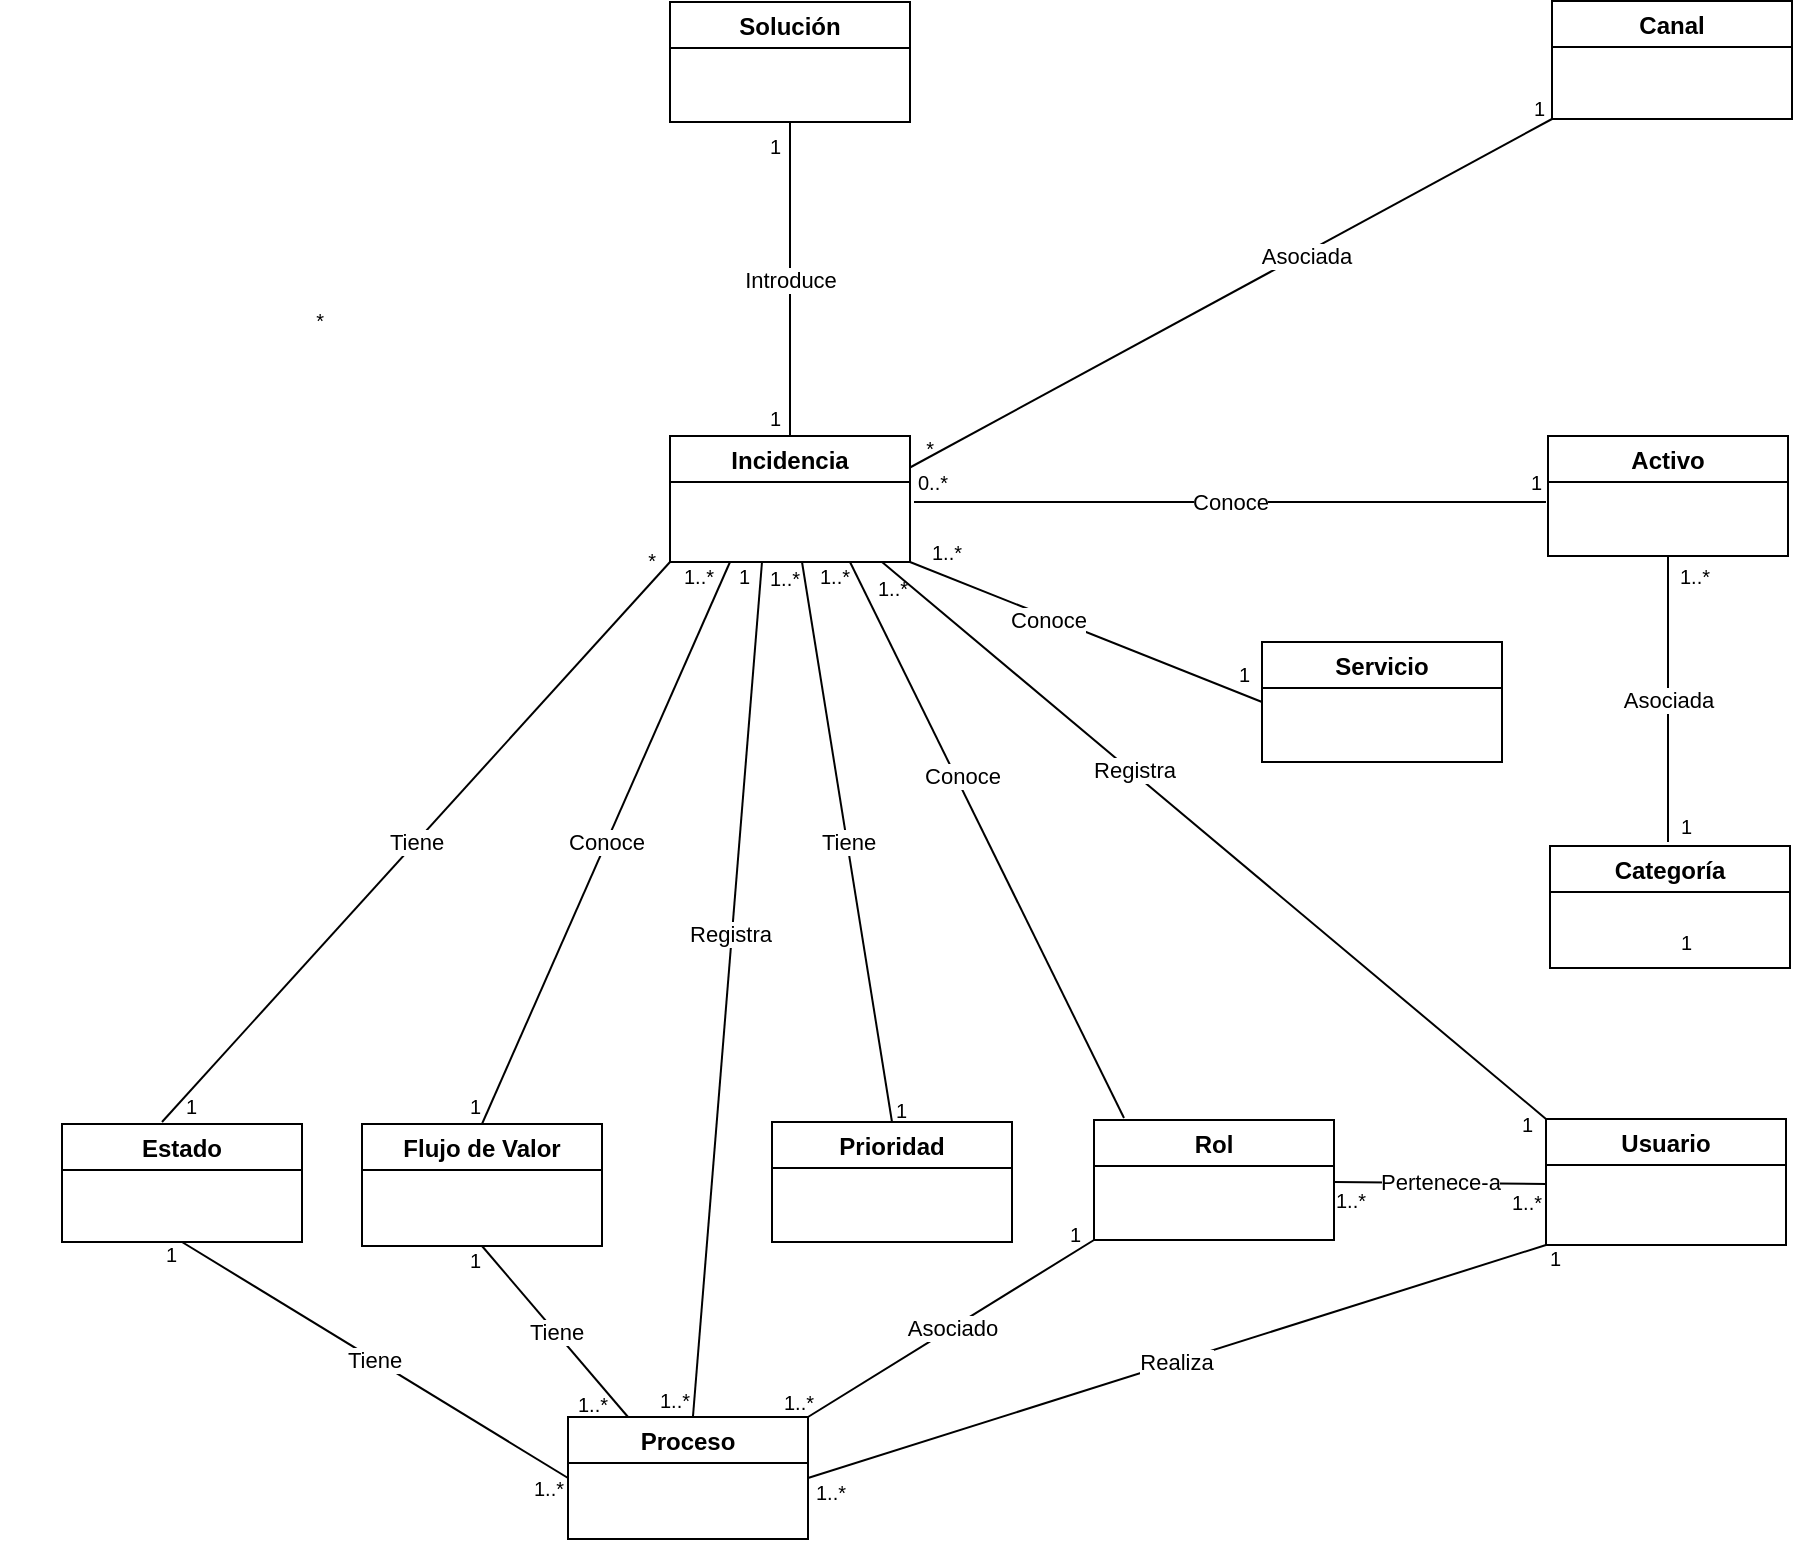 <mxfile>
    <diagram id="Pm2dtwg_IfOIJH5rU_0D" name="MD-01">
        <mxGraphModel dx="1386" dy="574" grid="1" gridSize="10" guides="1" tooltips="1" connect="1" arrows="1" fold="1" page="1" pageScale="1" pageWidth="827" pageHeight="1169" math="0" shadow="0">
            <root>
                <mxCell id="t3vJR1xbviDKZEFFyHin-0"/>
                <mxCell id="t3vJR1xbviDKZEFFyHin-1" parent="t3vJR1xbviDKZEFFyHin-0"/>
                <mxCell id="mkSb6riM9dk2xpS5XPvA-4" value="Solución" style="swimlane;startSize=23;rounded=0;" parent="t3vJR1xbviDKZEFFyHin-1" vertex="1">
                    <mxGeometry x="314" y="80" width="120" height="60" as="geometry"/>
                </mxCell>
                <mxCell id="mkSb6riM9dk2xpS5XPvA-56" value="1" style="resizable=0;html=1;align=left;verticalAlign=top;labelBackgroundColor=none;fontSize=10" parent="mkSb6riM9dk2xpS5XPvA-4" connectable="0" vertex="1">
                    <mxGeometry x="48" y="60" as="geometry"/>
                </mxCell>
                <mxCell id="f75BUdV_YP0Q4YML3u-z-308" value="Realiza" style="edgeStyle=none;html=1;entryX=1;entryY=0.5;entryDx=0;entryDy=0;endArrow=none;endFill=0;exitX=0;exitY=1;exitDx=0;exitDy=0;" parent="t3vJR1xbviDKZEFFyHin-1" target="18" edge="1" source="mkSb6riM9dk2xpS5XPvA-6">
                    <mxGeometry relative="1" as="geometry">
                        <mxPoint x="590" y="818" as="sourcePoint"/>
                        <mxPoint x="348" y="701.0" as="targetPoint"/>
                    </mxGeometry>
                </mxCell>
                <mxCell id="89" style="edgeStyle=none;html=1;exitX=0;exitY=0;exitDx=0;exitDy=0;endArrow=none;endFill=0;" parent="t3vJR1xbviDKZEFFyHin-1" source="mkSb6riM9dk2xpS5XPvA-6" edge="1">
                    <mxGeometry relative="1" as="geometry">
                        <mxPoint x="420" y="360" as="targetPoint"/>
                    </mxGeometry>
                </mxCell>
                <mxCell id="90" value="Registra" style="edgeLabel;html=1;align=center;verticalAlign=middle;resizable=0;points=[];" parent="89" vertex="1" connectable="0">
                    <mxGeometry x="0.245" y="-1" relative="1" as="geometry">
                        <mxPoint as="offset"/>
                    </mxGeometry>
                </mxCell>
                <mxCell id="mkSb6riM9dk2xpS5XPvA-6" value="Usuario" style="swimlane;rounded=0;startSize=23;" parent="t3vJR1xbviDKZEFFyHin-1" vertex="1">
                    <mxGeometry x="752" y="638.5" width="120" height="63" as="geometry"/>
                </mxCell>
                <mxCell id="mkSb6riM9dk2xpS5XPvA-8" value="Servicio" style="swimlane;startSize=23;rounded=0;" parent="t3vJR1xbviDKZEFFyHin-1" vertex="1">
                    <mxGeometry x="610" y="400" width="120" height="60" as="geometry"/>
                </mxCell>
                <mxCell id="59" value="Asociada" style="edgeStyle=none;html=1;entryX=0.5;entryY=1;entryDx=0;entryDy=0;endArrow=none;endFill=0;" parent="t3vJR1xbviDKZEFFyHin-1" target="51" edge="1">
                    <mxGeometry relative="1" as="geometry">
                        <mxPoint x="813" y="500" as="sourcePoint"/>
                    </mxGeometry>
                </mxCell>
                <mxCell id="mkSb6riM9dk2xpS5XPvA-10" value="Categoría" style="swimlane;startSize=23;rounded=0;" parent="t3vJR1xbviDKZEFFyHin-1" vertex="1">
                    <mxGeometry x="754" y="502" width="120" height="61" as="geometry"/>
                </mxCell>
                <mxCell id="mkSb6riM9dk2xpS5XPvA-11" value="Prioridad" style="swimlane;startSize=23;rounded=0;" parent="t3vJR1xbviDKZEFFyHin-1" vertex="1">
                    <mxGeometry x="365" y="640" width="120" height="60" as="geometry"/>
                </mxCell>
                <mxCell id="mkSb6riM9dk2xpS5XPvA-12" value="Tiene" style="edgeStyle=none;html=1;entryX=0.5;entryY=0;entryDx=0;entryDy=0;endArrow=none;endFill=0;startArrow=none;startFill=0;rounded=0;" parent="t3vJR1xbviDKZEFFyHin-1" target="mkSb6riM9dk2xpS5XPvA-11" edge="1">
                    <mxGeometry relative="1" as="geometry">
                        <mxPoint x="223" y="638" as="targetPoint"/>
                        <mxPoint x="380" y="360" as="sourcePoint"/>
                    </mxGeometry>
                </mxCell>
                <mxCell id="91" value="1..*" style="edgeLabel;html=1;align=center;verticalAlign=middle;resizable=0;points=[];fontSize=10;" parent="mkSb6riM9dk2xpS5XPvA-12" vertex="1" connectable="0">
                    <mxGeometry x="-0.81" y="-3" relative="1" as="geometry">
                        <mxPoint x="-11" y="-19" as="offset"/>
                    </mxGeometry>
                </mxCell>
                <mxCell id="mkSb6riM9dk2xpS5XPvA-13" style="edgeStyle=none;html=1;exitX=1;exitY=1;exitDx=0;exitDy=0;entryX=0;entryY=0.5;entryDx=0;entryDy=0;endArrow=none;endFill=0;startArrow=none;startFill=0;rounded=0;" parent="t3vJR1xbviDKZEFFyHin-1" source="mkSb6riM9dk2xpS5XPvA-17" target="mkSb6riM9dk2xpS5XPvA-8" edge="1">
                    <mxGeometry relative="1" as="geometry"/>
                </mxCell>
                <mxCell id="mkSb6riM9dk2xpS5XPvA-14" value="Conoce" style="edgeLabel;html=1;align=center;verticalAlign=middle;resizable=0;points=[];rounded=0;" parent="mkSb6riM9dk2xpS5XPvA-13" vertex="1" connectable="0">
                    <mxGeometry x="-0.204" y="-3" relative="1" as="geometry">
                        <mxPoint y="-2" as="offset"/>
                    </mxGeometry>
                </mxCell>
                <mxCell id="9" value="Tiene" style="edgeStyle=none;html=1;exitX=0;exitY=1;exitDx=0;exitDy=0;endArrow=none;endFill=0;" parent="t3vJR1xbviDKZEFFyHin-1" source="mkSb6riM9dk2xpS5XPvA-17" edge="1">
                    <mxGeometry relative="1" as="geometry">
                        <mxPoint x="60" y="640" as="targetPoint"/>
                    </mxGeometry>
                </mxCell>
                <mxCell id="20" style="edgeStyle=none;html=1;endArrow=none;endFill=0;" parent="t3vJR1xbviDKZEFFyHin-1" target="18" edge="1">
                    <mxGeometry relative="1" as="geometry">
                        <mxPoint x="360" y="360" as="sourcePoint"/>
                    </mxGeometry>
                </mxCell>
                <mxCell id="23" value="Registra" style="edgeLabel;html=1;align=center;verticalAlign=middle;resizable=0;points=[];" parent="20" vertex="1" connectable="0">
                    <mxGeometry x="-0.132" relative="1" as="geometry">
                        <mxPoint x="-1" as="offset"/>
                    </mxGeometry>
                </mxCell>
                <mxCell id="25" style="edgeStyle=none;html=1;exitX=1;exitY=0.25;exitDx=0;exitDy=0;entryX=0;entryY=1;entryDx=0;entryDy=0;endArrow=none;endFill=0;" parent="t3vJR1xbviDKZEFFyHin-1" source="mkSb6riM9dk2xpS5XPvA-17" target="24" edge="1">
                    <mxGeometry relative="1" as="geometry"/>
                </mxCell>
                <mxCell id="26" value="Asociada" style="edgeLabel;html=1;align=center;verticalAlign=middle;resizable=0;points=[];" parent="25" vertex="1" connectable="0">
                    <mxGeometry x="0.442" y="1" relative="1" as="geometry">
                        <mxPoint x="-33" y="21" as="offset"/>
                    </mxGeometry>
                </mxCell>
                <mxCell id="48" value="Tiene" style="edgeStyle=none;html=1;entryX=0.5;entryY=1;entryDx=0;entryDy=0;endArrow=none;endFill=0;exitX=0.25;exitY=0;exitDx=0;exitDy=0;" parent="t3vJR1xbviDKZEFFyHin-1" source="18" target="47" edge="1">
                    <mxGeometry relative="1" as="geometry">
                        <mxPoint x="435" y="370" as="sourcePoint"/>
                    </mxGeometry>
                </mxCell>
                <mxCell id="70" style="edgeStyle=none;html=1;entryX=0.125;entryY=-0.017;entryDx=0;entryDy=0;entryPerimeter=0;endArrow=none;endFill=0;exitX=0.75;exitY=1;exitDx=0;exitDy=0;" parent="t3vJR1xbviDKZEFFyHin-1" target="mkSb6riM9dk2xpS5XPvA-19" edge="1" source="mkSb6riM9dk2xpS5XPvA-17">
                    <mxGeometry relative="1" as="geometry">
                        <mxPoint x="410" y="360" as="sourcePoint"/>
                    </mxGeometry>
                </mxCell>
                <mxCell id="71" value="Conoce" style="edgeLabel;html=1;align=center;verticalAlign=middle;resizable=0;points=[];" parent="70" vertex="1" connectable="0">
                    <mxGeometry x="-0.223" y="3" relative="1" as="geometry">
                        <mxPoint as="offset"/>
                    </mxGeometry>
                </mxCell>
                <mxCell id="77" value="Conoce" style="edgeStyle=none;html=1;exitX=0.25;exitY=1;exitDx=0;exitDy=0;entryX=0.5;entryY=0;entryDx=0;entryDy=0;endArrow=none;endFill=0;" parent="t3vJR1xbviDKZEFFyHin-1" source="mkSb6riM9dk2xpS5XPvA-17" target="47" edge="1">
                    <mxGeometry relative="1" as="geometry"/>
                </mxCell>
                <mxCell id="eRlN3CDarL9uDfCa17Hm-93" value="Conoce" style="edgeStyle=none;html=1;endArrow=none;endFill=0;" edge="1" parent="t3vJR1xbviDKZEFFyHin-1">
                    <mxGeometry relative="1" as="geometry">
                        <mxPoint x="436" y="330" as="sourcePoint"/>
                        <mxPoint x="752" y="330" as="targetPoint"/>
                    </mxGeometry>
                </mxCell>
                <mxCell id="mkSb6riM9dk2xpS5XPvA-17" value="Incidencia" style="swimlane;startSize=23;rounded=0;" parent="t3vJR1xbviDKZEFFyHin-1" vertex="1">
                    <mxGeometry x="314" y="297" width="120" height="63" as="geometry"/>
                </mxCell>
                <mxCell id="eRlN3CDarL9uDfCa17Hm-96" value="Asociado" style="edgeStyle=none;html=1;exitX=0;exitY=1;exitDx=0;exitDy=0;entryX=1;entryY=0;entryDx=0;entryDy=0;endArrow=none;endFill=0;" edge="1" parent="t3vJR1xbviDKZEFFyHin-1" source="mkSb6riM9dk2xpS5XPvA-19" target="18">
                    <mxGeometry relative="1" as="geometry"/>
                </mxCell>
                <mxCell id="eRlN3CDarL9uDfCa17Hm-97" value="Pertenece-a" style="edgeStyle=none;html=1;entryX=0;entryY=0.5;entryDx=0;entryDy=0;endArrow=none;endFill=0;" edge="1" parent="t3vJR1xbviDKZEFFyHin-1">
                    <mxGeometry relative="1" as="geometry">
                        <mxPoint x="646" y="670" as="sourcePoint"/>
                        <mxPoint x="752" y="671" as="targetPoint"/>
                    </mxGeometry>
                </mxCell>
                <mxCell id="mkSb6riM9dk2xpS5XPvA-19" value="Rol" style="swimlane;startSize=23;rounded=0;" parent="t3vJR1xbviDKZEFFyHin-1" vertex="1">
                    <mxGeometry x="526" y="639" width="120" height="60" as="geometry"/>
                </mxCell>
                <mxCell id="mkSb6riM9dk2xpS5XPvA-39" value="1..*" style="resizable=0;html=1;align=right;verticalAlign=top;labelBackgroundColor=none;fontSize=10" parent="t3vJR1xbviDKZEFFyHin-1" connectable="0" vertex="1">
                    <mxGeometry x="404.003" y="355" as="geometry"/>
                </mxCell>
                <mxCell id="mkSb6riM9dk2xpS5XPvA-44" value="1..*" style="resizable=0;html=1;align=right;verticalAlign=top;labelBackgroundColor=none;fontSize=10" parent="t3vJR1xbviDKZEFFyHin-1" connectable="0" vertex="1">
                    <mxGeometry x="293.003" y="693" as="geometry">
                        <mxPoint x="-10" y="76" as="offset"/>
                    </mxGeometry>
                </mxCell>
                <mxCell id="mkSb6riM9dk2xpS5XPvA-47" value="1" style="resizable=0;html=1;align=right;verticalAlign=top;labelBackgroundColor=none;fontSize=10" parent="t3vJR1xbviDKZEFFyHin-1" connectable="0" vertex="1">
                    <mxGeometry x="373.003" y="312" as="geometry">
                        <mxPoint x="-19" y="43" as="offset"/>
                    </mxGeometry>
                </mxCell>
                <mxCell id="mkSb6riM9dk2xpS5XPvA-49" value="1" style="resizable=0;html=1;align=left;verticalAlign=top;labelBackgroundColor=none;fontSize=10" parent="t3vJR1xbviDKZEFFyHin-1" connectable="0" vertex="1">
                    <mxGeometry x="425" y="622" as="geometry"/>
                </mxCell>
                <mxCell id="mkSb6riM9dk2xpS5XPvA-51" value="1..*" style="resizable=0;html=1;align=right;verticalAlign=top;labelBackgroundColor=none;fontSize=10" parent="t3vJR1xbviDKZEFFyHin-1" connectable="0" vertex="1">
                    <mxGeometry x="662.003" y="667" as="geometry"/>
                </mxCell>
                <mxCell id="mkSb6riM9dk2xpS5XPvA-55" value="Introduce" style="endArrow=none;html=1;sketch=0;strokeColor=default;jumpStyle=line;exitX=0.5;exitY=0;exitDx=0;exitDy=0;entryX=0.5;entryY=1;entryDx=0;entryDy=0;" parent="t3vJR1xbviDKZEFFyHin-1" source="mkSb6riM9dk2xpS5XPvA-17" target="mkSb6riM9dk2xpS5XPvA-4" edge="1">
                    <mxGeometry width="50" height="50" relative="1" as="geometry">
                        <mxPoint x="402" y="290" as="sourcePoint"/>
                        <mxPoint x="402" y="240" as="targetPoint"/>
                        <Array as="points">
                            <mxPoint x="374" y="250"/>
                        </Array>
                    </mxGeometry>
                </mxCell>
                <mxCell id="mkSb6riM9dk2xpS5XPvA-57" value="1" style="resizable=0;html=1;align=left;verticalAlign=top;labelBackgroundColor=none;fontSize=10" parent="t3vJR1xbviDKZEFFyHin-1" connectable="0" vertex="1">
                    <mxGeometry x="362" y="276" as="geometry"/>
                </mxCell>
                <mxCell id="mkSb6riM9dk2xpS5XPvA-64" value="1..*" style="resizable=0;html=1;align=right;verticalAlign=top;labelBackgroundColor=none;fontSize=10" parent="t3vJR1xbviDKZEFFyHin-1" connectable="0" vertex="1">
                    <mxGeometry x="695.003" y="331" as="geometry">
                        <mxPoint x="139" y="24" as="offset"/>
                    </mxGeometry>
                </mxCell>
                <mxCell id="f75BUdV_YP0Q4YML3u-z-312" value="Tiene" style="edgeStyle=none;html=1;endArrow=none;endFill=0;entryX=0;entryY=0.5;entryDx=0;entryDy=0;exitX=0.5;exitY=1;exitDx=0;exitDy=0;" parent="t3vJR1xbviDKZEFFyHin-1" source="6" target="18" edge="1">
                    <mxGeometry relative="1" as="geometry">
                        <mxPoint x="160" y="680" as="sourcePoint"/>
                        <mxPoint x="240" y="670" as="targetPoint"/>
                    </mxGeometry>
                </mxCell>
                <mxCell id="6" value="Estado" style="swimlane;startSize=23;rounded=0;" parent="t3vJR1xbviDKZEFFyHin-1" vertex="1">
                    <mxGeometry x="10" y="641" width="120" height="59" as="geometry"/>
                </mxCell>
                <mxCell id="13" value="*" style="resizable=0;html=1;align=right;verticalAlign=top;labelBackgroundColor=none;fontSize=10" parent="t3vJR1xbviDKZEFFyHin-1" connectable="0" vertex="1">
                    <mxGeometry x="201.003" y="446" as="geometry">
                        <mxPoint x="106" y="-99" as="offset"/>
                    </mxGeometry>
                </mxCell>
                <mxCell id="15" value="" style="resizable=0;html=1;align=right;verticalAlign=top;labelBackgroundColor=none;fontSize=10" parent="t3vJR1xbviDKZEFFyHin-1" connectable="0" vertex="1">
                    <mxGeometry x="-19.997" y="449" as="geometry">
                        <mxPoint x="353" y="-104" as="offset"/>
                    </mxGeometry>
                </mxCell>
                <mxCell id="5Uyr6uQR5vCZ3jBuObpR-43" value="1" style="resizable=0;html=1;align=left;verticalAlign=top;labelBackgroundColor=none;fontSize=10" parent="t3vJR1xbviDKZEFFyHin-1" connectable="0" vertex="1">
                    <mxGeometry x="70" y="620" as="geometry"/>
                </mxCell>
                <mxCell id="18" value="Proceso" style="swimlane;startSize=23;rounded=0;" parent="t3vJR1xbviDKZEFFyHin-1" vertex="1">
                    <mxGeometry x="263" y="787.5" width="120" height="61" as="geometry"/>
                </mxCell>
                <mxCell id="21" value="1..*" style="resizable=0;html=1;align=left;verticalAlign=top;labelBackgroundColor=none;fontSize=10" parent="t3vJR1xbviDKZEFFyHin-1" connectable="0" vertex="1">
                    <mxGeometry x="587" y="358.5" as="geometry">
                        <mxPoint x="-144" y="-16" as="offset"/>
                    </mxGeometry>
                </mxCell>
                <mxCell id="22" value="*" style="resizable=0;html=1;align=right;verticalAlign=top;labelBackgroundColor=none;fontSize=10" parent="t3vJR1xbviDKZEFFyHin-1" connectable="0" vertex="1">
                    <mxGeometry x="168.003" y="315" as="geometry">
                        <mxPoint x="-27" y="-88" as="offset"/>
                    </mxGeometry>
                </mxCell>
                <mxCell id="LPSLZWZ6MrgAAOaEXJFG-24" value="1..*" style="resizable=0;html=1;align=right;verticalAlign=top;labelBackgroundColor=none;fontSize=10" parent="t3vJR1xbviDKZEFFyHin-1" connectable="0" vertex="1">
                    <mxGeometry x="394.003" y="819" as="geometry">
                        <mxPoint x="8" y="-6" as="offset"/>
                    </mxGeometry>
                </mxCell>
                <mxCell id="24" value="Canal" style="swimlane;startSize=23;rounded=0;" parent="t3vJR1xbviDKZEFFyHin-1" vertex="1">
                    <mxGeometry x="755" y="79.5" width="120" height="59" as="geometry"/>
                </mxCell>
                <mxCell id="29" value="1" style="resizable=0;html=1;align=left;verticalAlign=top;labelBackgroundColor=none;fontSize=10" parent="t3vJR1xbviDKZEFFyHin-1" connectable="0" vertex="1">
                    <mxGeometry x="575" y="98" as="geometry">
                        <mxPoint x="169" y="23" as="offset"/>
                    </mxGeometry>
                </mxCell>
                <mxCell id="30" value="*" style="resizable=0;html=1;align=right;verticalAlign=top;labelBackgroundColor=none;fontSize=10" parent="t3vJR1xbviDKZEFFyHin-1" connectable="0" vertex="1">
                    <mxGeometry x="340.003" y="390" as="geometry">
                        <mxPoint x="106" y="-99" as="offset"/>
                    </mxGeometry>
                </mxCell>
                <mxCell id="32" value="0..*" style="resizable=0;html=1;align=right;verticalAlign=top;labelBackgroundColor=none;fontSize=10" parent="t3vJR1xbviDKZEFFyHin-1" connectable="0" vertex="1">
                    <mxGeometry x="453.003" y="308" as="geometry"/>
                </mxCell>
                <mxCell id="47" value="Flujo de Valor" style="swimlane;startSize=23;rounded=0;" parent="t3vJR1xbviDKZEFFyHin-1" vertex="1">
                    <mxGeometry x="160" y="641" width="120" height="61" as="geometry"/>
                </mxCell>
                <mxCell id="49" value="1" style="resizable=0;html=1;align=right;verticalAlign=top;labelBackgroundColor=none;fontSize=10" parent="t3vJR1xbviDKZEFFyHin-1" connectable="0" vertex="1">
                    <mxGeometry x="584.003" y="407" as="geometry">
                        <mxPoint x="20" y="-3" as="offset"/>
                    </mxGeometry>
                </mxCell>
                <mxCell id="51" value="Activo" style="swimlane;startSize=23;rounded=0;" parent="t3vJR1xbviDKZEFFyHin-1" vertex="1">
                    <mxGeometry x="753" y="297" width="120" height="60" as="geometry"/>
                </mxCell>
                <mxCell id="61" value="1" style="resizable=0;html=1;align=right;verticalAlign=top;labelBackgroundColor=none;fontSize=10" parent="t3vJR1xbviDKZEFFyHin-1" connectable="0" vertex="1">
                    <mxGeometry x="825.003" y="480" as="geometry"/>
                </mxCell>
                <mxCell id="62" value="" style="resizable=0;html=1;align=right;verticalAlign=top;labelBackgroundColor=none;fontSize=10" parent="t3vJR1xbviDKZEFFyHin-1" connectable="0" vertex="1">
                    <mxGeometry x="755.003" y="367" as="geometry">
                        <mxPoint x="-8" y="132" as="offset"/>
                    </mxGeometry>
                </mxCell>
                <mxCell id="64" value="" style="resizable=0;html=1;align=right;verticalAlign=top;labelBackgroundColor=none;fontSize=10" parent="t3vJR1xbviDKZEFFyHin-1" connectable="0" vertex="1">
                    <mxGeometry x="680.003" y="315" as="geometry">
                        <mxPoint x="-8" y="132" as="offset"/>
                    </mxGeometry>
                </mxCell>
                <mxCell id="69" value="1" style="resizable=0;html=1;align=left;verticalAlign=top;labelBackgroundColor=none;fontSize=10" parent="t3vJR1xbviDKZEFFyHin-1" connectable="0" vertex="1">
                    <mxGeometry x="60" y="694" as="geometry"/>
                </mxCell>
                <mxCell id="f75BUdV_YP0Q4YML3u-z-71" value="1..*" style="resizable=0;html=1;align=right;verticalAlign=top;labelBackgroundColor=none;fontSize=10" parent="t3vJR1xbviDKZEFFyHin-1" connectable="0" vertex="1">
                    <mxGeometry x="746.003" y="670" as="geometry">
                        <mxPoint x="4" y="-2" as="offset"/>
                    </mxGeometry>
                </mxCell>
                <mxCell id="f75BUdV_YP0Q4YML3u-z-264" value="1" style="resizable=0;html=1;align=right;verticalAlign=top;labelBackgroundColor=none;fontSize=10;direction=south;" parent="t3vJR1xbviDKZEFFyHin-1" connectable="0" vertex="1">
                    <mxGeometry x="814.003" y="625" as="geometry">
                        <mxPoint x="11" y="-87" as="offset"/>
                    </mxGeometry>
                </mxCell>
                <mxCell id="f75BUdV_YP0Q4YML3u-z-310" value="1" style="resizable=0;html=1;align=left;verticalAlign=top;labelBackgroundColor=none;fontSize=10" parent="t3vJR1xbviDKZEFFyHin-1" connectable="0" vertex="1">
                    <mxGeometry x="540" y="800" as="geometry">
                        <mxPoint x="212" y="-104" as="offset"/>
                    </mxGeometry>
                </mxCell>
                <mxCell id="f75BUdV_YP0Q4YML3u-z-313" value="1" style="resizable=0;html=1;align=left;verticalAlign=top;labelBackgroundColor=none;fontSize=10" parent="t3vJR1xbviDKZEFFyHin-1" connectable="0" vertex="1">
                    <mxGeometry x="212" y="697" as="geometry"/>
                </mxCell>
                <mxCell id="f75BUdV_YP0Q4YML3u-z-314" value="1..*" style="resizable=0;html=1;align=left;verticalAlign=top;labelBackgroundColor=none;fontSize=10" parent="t3vJR1xbviDKZEFFyHin-1" connectable="0" vertex="1">
                    <mxGeometry x="307" y="767" as="geometry"/>
                </mxCell>
                <mxCell id="72" value="1" style="resizable=0;html=1;align=left;verticalAlign=top;labelBackgroundColor=none;fontSize=10" parent="t3vJR1xbviDKZEFFyHin-1" connectable="0" vertex="1">
                    <mxGeometry x="647" y="635.5" as="geometry">
                        <mxPoint x="91" y="-7" as="offset"/>
                    </mxGeometry>
                </mxCell>
                <mxCell id="73" value="1..*" style="resizable=0;html=1;align=right;verticalAlign=top;labelBackgroundColor=none;fontSize=10" parent="t3vJR1xbviDKZEFFyHin-1" connectable="0" vertex="1">
                    <mxGeometry x="460.003" y="357" as="geometry">
                        <mxPoint x="-27" y="4" as="offset"/>
                    </mxGeometry>
                </mxCell>
                <mxCell id="75" value="1..*" style="resizable=0;html=1;align=left;verticalAlign=top;labelBackgroundColor=none;fontSize=10" parent="t3vJR1xbviDKZEFFyHin-1" connectable="0" vertex="1">
                    <mxGeometry x="244" y="811" as="geometry"/>
                </mxCell>
                <mxCell id="79" value="1" style="resizable=0;html=1;align=left;verticalAlign=top;labelBackgroundColor=none;fontSize=10" parent="t3vJR1xbviDKZEFFyHin-1" connectable="0" vertex="1">
                    <mxGeometry x="212" y="620" as="geometry"/>
                </mxCell>
                <mxCell id="83" value="1..*" style="text;html=1;align=center;verticalAlign=middle;resizable=0;points=[];autosize=1;strokeColor=none;fillColor=none;fontSize=10;" parent="t3vJR1xbviDKZEFFyHin-1" vertex="1">
                    <mxGeometry x="313" y="357" width="30" height="20" as="geometry"/>
                </mxCell>
                <mxCell id="eRlN3CDarL9uDfCa17Hm-94" value="1" style="resizable=0;html=1;align=right;verticalAlign=top;labelBackgroundColor=none;fontSize=10" connectable="0" vertex="1" parent="t3vJR1xbviDKZEFFyHin-1">
                    <mxGeometry x="750.003" y="308" as="geometry"/>
                </mxCell>
                <mxCell id="eRlN3CDarL9uDfCa17Hm-98" value="1..*" style="resizable=0;html=1;align=right;verticalAlign=top;labelBackgroundColor=none;fontSize=10" connectable="0" vertex="1" parent="t3vJR1xbviDKZEFFyHin-1">
                    <mxGeometry x="404.003" y="829" as="geometry">
                        <mxPoint x="-18" y="-61" as="offset"/>
                    </mxGeometry>
                </mxCell>
                <mxCell id="eRlN3CDarL9uDfCa17Hm-99" value="1" style="resizable=0;html=1;align=left;verticalAlign=top;labelBackgroundColor=none;fontSize=10" connectable="0" vertex="1" parent="t3vJR1xbviDKZEFFyHin-1">
                    <mxGeometry x="300" y="787.5" as="geometry">
                        <mxPoint x="212" y="-104" as="offset"/>
                    </mxGeometry>
                </mxCell>
            </root>
        </mxGraphModel>
    </diagram>
    <diagram id="EhUm67n5qJ-X8OCv_8h2" name="MD-02">
        <mxGraphModel dx="1386" dy="574" grid="1" gridSize="10" guides="1" tooltips="1" connect="1" arrows="1" fold="1" page="1" pageScale="1" pageWidth="827" pageHeight="1169" math="0" shadow="0">
            <root>
                <mxCell id="0"/>
                <mxCell id="1" parent="0"/>
                <mxCell id="12" value="Conoce" style="edgeStyle=none;html=1;entryX=0;entryY=0.5;entryDx=0;entryDy=0;endArrow=ERoneToMany;endFill=0;startArrow=ERone;startFill=0;exitX=1;exitY=0.5;exitDx=0;exitDy=0;" parent="1" source="3" target="6" edge="1">
                    <mxGeometry relative="1" as="geometry">
                        <mxPoint x="160" y="160" as="sourcePoint"/>
                        <mxPoint x="282" y="160.0" as="targetPoint"/>
                    </mxGeometry>
                </mxCell>
                <mxCell id="3" value="Administrador" style="swimlane;" parent="1" vertex="1">
                    <mxGeometry x="39" y="120" width="120" height="60" as="geometry"/>
                </mxCell>
                <mxCell id="51" value="Registra" style="edgeStyle=none;sketch=0;html=1;exitX=1;exitY=0.5;exitDx=0;exitDy=0;entryX=0;entryY=0.5;entryDx=0;entryDy=0;startArrow=ERone;startFill=0;endArrow=ERzeroToMany;endFill=0;elbow=vertical;" parent="1" source="5" target="10" edge="1">
                    <mxGeometry x="-0.083" y="1" relative="1" as="geometry">
                        <mxPoint as="offset"/>
                    </mxGeometry>
                </mxCell>
                <mxCell id="5" value="Alumno" style="swimlane;" parent="1" vertex="1">
                    <mxGeometry x="39" y="298" width="120" height="62" as="geometry"/>
                </mxCell>
                <mxCell id="6" value="Incidencia" style="swimlane;startSize=23;" parent="1" vertex="1">
                    <mxGeometry x="323" y="120" width="120" height="60" as="geometry"/>
                </mxCell>
                <mxCell id="25" value="Atiende" style="edgeStyle=none;html=1;exitX=0;exitY=0.5;exitDx=0;exitDy=0;endArrow=ERoneToMany;endFill=0;startArrow=ERoneToMany;startFill=0;entryX=1;entryY=0.5;entryDx=0;entryDy=0;" parent="1" source="4" target="10" edge="1">
                    <mxGeometry relative="1" as="geometry">
                        <mxPoint x="480" y="337" as="targetPoint"/>
                    </mxGeometry>
                </mxCell>
                <mxCell id="4" value="Empleado" style="swimlane;" parent="1" vertex="1">
                    <mxGeometry x="698" y="298" width="120" height="62" as="geometry"/>
                </mxCell>
                <mxCell id="7" value="Servicio" style="swimlane;startSize=23;" parent="1" vertex="1">
                    <mxGeometry x="475" y="480" width="120" height="60" as="geometry"/>
                </mxCell>
                <mxCell id="24" value="Posse" style="edgeStyle=none;html=1;exitX=0.5;exitY=0;exitDx=0;exitDy=0;entryX=0.5;entryY=1;entryDx=0;entryDy=0;endArrow=ERmany;endFill=0;startArrow=ERone;startFill=0;" parent="1" source="8" target="10" edge="1">
                    <mxGeometry relative="1" as="geometry"/>
                </mxCell>
                <mxCell id="8" value="Categoría" style="swimlane;startSize=23;" parent="1" vertex="1">
                    <mxGeometry x="323" y="480" width="120" height="60" as="geometry"/>
                </mxCell>
                <mxCell id="9" value="Prioridad" style="swimlane;startSize=23;" parent="1" vertex="1">
                    <mxGeometry x="169" y="480" width="120" height="60" as="geometry"/>
                </mxCell>
                <mxCell id="17" value="Tiene" style="edgeStyle=none;html=1;exitX=0;exitY=1;exitDx=0;exitDy=0;entryX=0.5;entryY=0;entryDx=0;entryDy=0;endArrow=ERone;endFill=0;startArrow=ERmany;startFill=0;" parent="1" source="10" target="9" edge="1">
                    <mxGeometry relative="1" as="geometry"/>
                </mxCell>
                <mxCell id="20" style="edgeStyle=none;html=1;exitX=1;exitY=1;exitDx=0;exitDy=0;entryX=0.5;entryY=0;entryDx=0;entryDy=0;endArrow=ERone;endFill=0;startArrow=ERmany;startFill=0;" parent="1" source="10" target="7" edge="1">
                    <mxGeometry relative="1" as="geometry"/>
                </mxCell>
                <mxCell id="21" value="Conoce" style="edgeLabel;html=1;align=center;verticalAlign=middle;resizable=0;points=[];" parent="20" vertex="1" connectable="0">
                    <mxGeometry x="-0.204" y="-3" relative="1" as="geometry">
                        <mxPoint x="10" y="7" as="offset"/>
                    </mxGeometry>
                </mxCell>
                <mxCell id="26" style="edgeStyle=none;html=1;exitX=0.5;exitY=0;exitDx=0;exitDy=0;entryX=0.5;entryY=1;entryDx=0;entryDy=0;endArrow=ERone;endFill=0;startArrow=ERone;startFill=0;" parent="1" source="10" target="6" edge="1">
                    <mxGeometry relative="1" as="geometry"/>
                </mxCell>
                <mxCell id="27" value="Introduce" style="edgeLabel;html=1;align=center;verticalAlign=middle;resizable=0;points=[];" parent="26" vertex="1" connectable="0">
                    <mxGeometry x="-0.229" y="-3" relative="1" as="geometry">
                        <mxPoint x="-4" y="-15" as="offset"/>
                    </mxGeometry>
                </mxCell>
                <mxCell id="10" value="Reporte" style="swimlane;startSize=23;" parent="1" vertex="1">
                    <mxGeometry x="323" y="297" width="120" height="63" as="geometry"/>
                </mxCell>
                <mxCell id="7TtiDenH-WKdG3je6Kir-51" style="edgeStyle=none;html=1;exitX=0;exitY=0.75;exitDx=0;exitDy=0;endArrow=ERmany;endFill=0;startArrow=ERone;startFill=0;entryX=0.5;entryY=0;entryDx=0;entryDy=0;" parent="1" source="10" target="7TtiDenH-WKdG3je6Kir-53" edge="1">
                    <mxGeometry relative="1" as="geometry">
                        <mxPoint x="300" y="359" as="sourcePoint"/>
                        <mxPoint x="70" y="470" as="targetPoint"/>
                    </mxGeometry>
                </mxCell>
                <mxCell id="7TtiDenH-WKdG3je6Kir-52" value="Registra" style="edgeLabel;html=1;align=center;verticalAlign=middle;resizable=0;points=[];" parent="7TtiDenH-WKdG3je6Kir-51" vertex="1" connectable="0">
                    <mxGeometry x="-0.132" relative="1" as="geometry">
                        <mxPoint as="offset"/>
                    </mxGeometry>
                </mxCell>
                <mxCell id="7TtiDenH-WKdG3je6Kir-53" value="Proceso" style="swimlane;startSize=23;rounded=0;" parent="1" vertex="1">
                    <mxGeometry x="15" y="479" width="120" height="61" as="geometry"/>
                </mxCell>
            </root>
        </mxGraphModel>
    </diagram>
</mxfile>